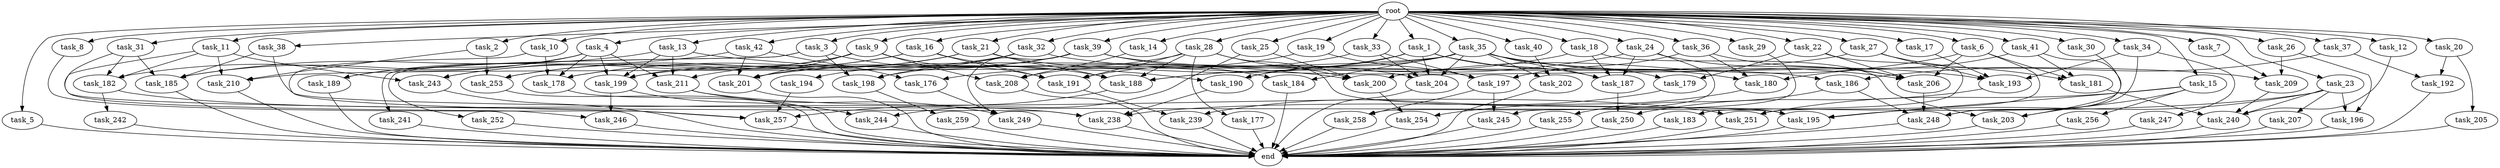 digraph G {
  root [size="0.000000"];
  task_1 [size="1.024000"];
  task_2 [size="1.024000"];
  task_3 [size="1.024000"];
  task_4 [size="1.024000"];
  task_5 [size="1.024000"];
  task_6 [size="1.024000"];
  task_7 [size="1.024000"];
  task_8 [size="1.024000"];
  task_9 [size="1.024000"];
  task_10 [size="1.024000"];
  task_11 [size="1.024000"];
  task_12 [size="1.024000"];
  task_13 [size="1.024000"];
  task_14 [size="1.024000"];
  task_15 [size="1.024000"];
  task_16 [size="1.024000"];
  task_17 [size="1.024000"];
  task_18 [size="1.024000"];
  task_19 [size="1.024000"];
  task_20 [size="1.024000"];
  task_21 [size="1.024000"];
  task_22 [size="1.024000"];
  task_23 [size="1.024000"];
  task_24 [size="1.024000"];
  task_25 [size="1.024000"];
  task_26 [size="1.024000"];
  task_27 [size="1.024000"];
  task_28 [size="1.024000"];
  task_29 [size="1.024000"];
  task_30 [size="1.024000"];
  task_31 [size="1.024000"];
  task_32 [size="1.024000"];
  task_33 [size="1.024000"];
  task_34 [size="1.024000"];
  task_35 [size="1.024000"];
  task_36 [size="1.024000"];
  task_37 [size="1.024000"];
  task_38 [size="1.024000"];
  task_39 [size="1.024000"];
  task_40 [size="1.024000"];
  task_41 [size="1.024000"];
  task_42 [size="1.024000"];
  task_176 [size="111669149.696000"];
  task_177 [size="309237645.312000"];
  task_178 [size="2078764171.264000"];
  task_179 [size="111669149.696000"];
  task_180 [size="1279900254.208000"];
  task_181 [size="850403524.608000"];
  task_182 [size="1632087572.480000"];
  task_183 [size="34359738.368000"];
  task_184 [size="292057776.128000"];
  task_185 [size="2448131358.720000"];
  task_186 [size="1554778161.152000"];
  task_187 [size="841813590.016000"];
  task_188 [size="1468878815.232000"];
  task_189 [size="773094113.280000"];
  task_190 [size="420906795.008000"];
  task_191 [size="1254130450.432000"];
  task_192 [size="773094113.280000"];
  task_193 [size="678604832.768000"];
  task_194 [size="858993459.200000"];
  task_195 [size="1726576852.992000"];
  task_196 [size="635655159.808000"];
  task_197 [size="1666447310.848000"];
  task_198 [size="1073741824.000000"];
  task_199 [size="1022202216.448000"];
  task_200 [size="730144440.320000"];
  task_201 [size="919123001.344000"];
  task_202 [size="773094113.280000"];
  task_203 [size="1529008357.376000"];
  task_204 [size="1391569403.904000"];
  task_205 [size="77309411.328000"];
  task_206 [size="773094113.280000"];
  task_207 [size="420906795.008000"];
  task_208 [size="1606317768.704000"];
  task_209 [size="901943132.160000"];
  task_210 [size="850403524.608000"];
  task_211 [size="944892805.120000"];
  task_238 [size="1778116460.544000"];
  task_239 [size="773094113.280000"];
  task_240 [size="1116691496.960000"];
  task_241 [size="214748364.800000"];
  task_242 [size="420906795.008000"];
  task_243 [size="601295421.440000"];
  task_244 [size="523986010.112000"];
  task_245 [size="1408749273.088000"];
  task_246 [size="292057776.128000"];
  task_247 [size="309237645.312000"];
  task_248 [size="867583393.792000"];
  task_249 [size="1864015806.464000"];
  task_250 [size="1099511627.776000"];
  task_251 [size="523986010.112000"];
  task_252 [size="214748364.800000"];
  task_253 [size="1554778161.152000"];
  task_254 [size="429496729.600000"];
  task_255 [size="309237645.312000"];
  task_256 [size="137438953.472000"];
  task_257 [size="1219770712.064000"];
  task_258 [size="893353197.568000"];
  task_259 [size="214748364.800000"];
  end [size="0.000000"];

  root -> task_1 [size="1.000000"];
  root -> task_2 [size="1.000000"];
  root -> task_3 [size="1.000000"];
  root -> task_4 [size="1.000000"];
  root -> task_5 [size="1.000000"];
  root -> task_6 [size="1.000000"];
  root -> task_7 [size="1.000000"];
  root -> task_8 [size="1.000000"];
  root -> task_9 [size="1.000000"];
  root -> task_10 [size="1.000000"];
  root -> task_11 [size="1.000000"];
  root -> task_12 [size="1.000000"];
  root -> task_13 [size="1.000000"];
  root -> task_14 [size="1.000000"];
  root -> task_15 [size="1.000000"];
  root -> task_16 [size="1.000000"];
  root -> task_17 [size="1.000000"];
  root -> task_18 [size="1.000000"];
  root -> task_19 [size="1.000000"];
  root -> task_20 [size="1.000000"];
  root -> task_21 [size="1.000000"];
  root -> task_22 [size="1.000000"];
  root -> task_23 [size="1.000000"];
  root -> task_24 [size="1.000000"];
  root -> task_25 [size="1.000000"];
  root -> task_26 [size="1.000000"];
  root -> task_27 [size="1.000000"];
  root -> task_28 [size="1.000000"];
  root -> task_29 [size="1.000000"];
  root -> task_30 [size="1.000000"];
  root -> task_31 [size="1.000000"];
  root -> task_32 [size="1.000000"];
  root -> task_33 [size="1.000000"];
  root -> task_34 [size="1.000000"];
  root -> task_35 [size="1.000000"];
  root -> task_36 [size="1.000000"];
  root -> task_37 [size="1.000000"];
  root -> task_38 [size="1.000000"];
  root -> task_39 [size="1.000000"];
  root -> task_40 [size="1.000000"];
  root -> task_41 [size="1.000000"];
  root -> task_42 [size="1.000000"];
  task_1 -> task_176 [size="33554432.000000"];
  task_1 -> task_180 [size="33554432.000000"];
  task_1 -> task_187 [size="33554432.000000"];
  task_1 -> task_190 [size="33554432.000000"];
  task_1 -> task_204 [size="33554432.000000"];
  task_2 -> task_210 [size="679477248.000000"];
  task_2 -> task_253 [size="679477248.000000"];
  task_3 -> task_188 [size="209715200.000000"];
  task_3 -> task_198 [size="209715200.000000"];
  task_3 -> task_241 [size="209715200.000000"];
  task_3 -> task_252 [size="209715200.000000"];
  task_4 -> task_178 [size="679477248.000000"];
  task_4 -> task_182 [size="679477248.000000"];
  task_4 -> task_185 [size="679477248.000000"];
  task_4 -> task_189 [size="679477248.000000"];
  task_4 -> task_199 [size="679477248.000000"];
  task_4 -> task_211 [size="679477248.000000"];
  task_5 -> end [size="1.000000"];
  task_6 -> task_181 [size="75497472.000000"];
  task_6 -> task_200 [size="75497472.000000"];
  task_6 -> task_206 [size="75497472.000000"];
  task_6 -> task_251 [size="75497472.000000"];
  task_7 -> task_209 [size="134217728.000000"];
  task_8 -> task_257 [size="679477248.000000"];
  task_9 -> task_191 [size="209715200.000000"];
  task_9 -> task_199 [size="209715200.000000"];
  task_9 -> task_201 [size="209715200.000000"];
  task_9 -> task_208 [size="209715200.000000"];
  task_9 -> task_243 [size="209715200.000000"];
  task_10 -> task_178 [size="301989888.000000"];
  task_10 -> task_257 [size="301989888.000000"];
  task_11 -> task_182 [size="75497472.000000"];
  task_11 -> task_210 [size="75497472.000000"];
  task_11 -> task_243 [size="75497472.000000"];
  task_11 -> task_246 [size="75497472.000000"];
  task_12 -> task_240 [size="134217728.000000"];
  task_13 -> task_185 [size="33554432.000000"];
  task_13 -> task_199 [size="33554432.000000"];
  task_13 -> task_200 [size="33554432.000000"];
  task_13 -> task_211 [size="33554432.000000"];
  task_14 -> task_208 [size="679477248.000000"];
  task_15 -> task_195 [size="134217728.000000"];
  task_15 -> task_203 [size="134217728.000000"];
  task_15 -> task_251 [size="134217728.000000"];
  task_15 -> task_256 [size="134217728.000000"];
  task_16 -> task_190 [size="301989888.000000"];
  task_16 -> task_191 [size="301989888.000000"];
  task_16 -> task_243 [size="301989888.000000"];
  task_16 -> task_253 [size="301989888.000000"];
  task_17 -> task_193 [size="209715200.000000"];
  task_18 -> task_187 [size="679477248.000000"];
  task_18 -> task_188 [size="679477248.000000"];
  task_18 -> task_203 [size="679477248.000000"];
  task_19 -> task_197 [size="679477248.000000"];
  task_19 -> task_208 [size="679477248.000000"];
  task_20 -> task_192 [size="75497472.000000"];
  task_20 -> task_205 [size="75497472.000000"];
  task_21 -> task_178 [size="209715200.000000"];
  task_21 -> task_184 [size="209715200.000000"];
  task_21 -> task_188 [size="209715200.000000"];
  task_21 -> task_211 [size="209715200.000000"];
  task_22 -> task_179 [size="33554432.000000"];
  task_22 -> task_183 [size="33554432.000000"];
  task_22 -> task_206 [size="33554432.000000"];
  task_23 -> task_195 [size="411041792.000000"];
  task_23 -> task_196 [size="411041792.000000"];
  task_23 -> task_207 [size="411041792.000000"];
  task_23 -> task_238 [size="411041792.000000"];
  task_23 -> task_240 [size="411041792.000000"];
  task_24 -> task_187 [size="33554432.000000"];
  task_24 -> task_188 [size="33554432.000000"];
  task_24 -> task_206 [size="33554432.000000"];
  task_24 -> task_258 [size="33554432.000000"];
  task_25 -> task_200 [size="301989888.000000"];
  task_25 -> task_244 [size="301989888.000000"];
  task_26 -> task_196 [size="209715200.000000"];
  task_26 -> task_209 [size="209715200.000000"];
  task_27 -> task_181 [size="75497472.000000"];
  task_27 -> task_193 [size="75497472.000000"];
  task_27 -> task_201 [size="75497472.000000"];
  task_28 -> task_177 [size="301989888.000000"];
  task_28 -> task_188 [size="301989888.000000"];
  task_28 -> task_191 [size="301989888.000000"];
  task_28 -> task_195 [size="301989888.000000"];
  task_28 -> task_198 [size="301989888.000000"];
  task_28 -> task_200 [size="301989888.000000"];
  task_29 -> task_245 [size="536870912.000000"];
  task_30 -> task_248 [size="33554432.000000"];
  task_31 -> task_182 [size="838860800.000000"];
  task_31 -> task_185 [size="838860800.000000"];
  task_31 -> task_238 [size="838860800.000000"];
  task_32 -> task_198 [size="536870912.000000"];
  task_32 -> task_201 [size="536870912.000000"];
  task_32 -> task_209 [size="536870912.000000"];
  task_32 -> task_253 [size="536870912.000000"];
  task_33 -> task_191 [size="411041792.000000"];
  task_33 -> task_197 [size="411041792.000000"];
  task_33 -> task_204 [size="411041792.000000"];
  task_34 -> task_193 [size="301989888.000000"];
  task_34 -> task_247 [size="301989888.000000"];
  task_34 -> task_248 [size="301989888.000000"];
  task_35 -> task_179 [size="75497472.000000"];
  task_35 -> task_184 [size="75497472.000000"];
  task_35 -> task_187 [size="75497472.000000"];
  task_35 -> task_190 [size="75497472.000000"];
  task_35 -> task_193 [size="75497472.000000"];
  task_35 -> task_199 [size="75497472.000000"];
  task_35 -> task_202 [size="75497472.000000"];
  task_35 -> task_204 [size="75497472.000000"];
  task_35 -> task_206 [size="75497472.000000"];
  task_35 -> task_210 [size="75497472.000000"];
  task_36 -> task_180 [size="536870912.000000"];
  task_36 -> task_197 [size="536870912.000000"];
  task_36 -> task_206 [size="536870912.000000"];
  task_37 -> task_186 [size="679477248.000000"];
  task_37 -> task_192 [size="679477248.000000"];
  task_38 -> task_185 [size="838860800.000000"];
  task_38 -> task_195 [size="838860800.000000"];
  task_39 -> task_178 [size="838860800.000000"];
  task_39 -> task_186 [size="838860800.000000"];
  task_39 -> task_194 [size="838860800.000000"];
  task_39 -> task_204 [size="838860800.000000"];
  task_39 -> task_249 [size="838860800.000000"];
  task_40 -> task_202 [size="679477248.000000"];
  task_41 -> task_180 [size="679477248.000000"];
  task_41 -> task_181 [size="679477248.000000"];
  task_41 -> task_203 [size="679477248.000000"];
  task_42 -> task_176 [size="75497472.000000"];
  task_42 -> task_189 [size="75497472.000000"];
  task_42 -> task_201 [size="75497472.000000"];
  task_176 -> task_249 [size="679477248.000000"];
  task_177 -> end [size="1.000000"];
  task_178 -> end [size="1.000000"];
  task_179 -> task_239 [size="679477248.000000"];
  task_180 -> task_254 [size="209715200.000000"];
  task_181 -> task_240 [size="134217728.000000"];
  task_182 -> task_238 [size="411041792.000000"];
  task_182 -> task_242 [size="411041792.000000"];
  task_183 -> end [size="1.000000"];
  task_184 -> end [size="1.000000"];
  task_185 -> end [size="1.000000"];
  task_186 -> task_248 [size="301989888.000000"];
  task_186 -> task_255 [size="301989888.000000"];
  task_187 -> task_250 [size="536870912.000000"];
  task_188 -> task_257 [size="75497472.000000"];
  task_189 -> end [size="1.000000"];
  task_190 -> task_238 [size="75497472.000000"];
  task_191 -> task_239 [size="75497472.000000"];
  task_192 -> end [size="1.000000"];
  task_193 -> task_250 [size="536870912.000000"];
  task_194 -> task_257 [size="134217728.000000"];
  task_195 -> end [size="1.000000"];
  task_196 -> end [size="1.000000"];
  task_197 -> task_245 [size="838860800.000000"];
  task_197 -> task_258 [size="838860800.000000"];
  task_198 -> task_259 [size="209715200.000000"];
  task_199 -> task_244 [size="209715200.000000"];
  task_199 -> task_246 [size="209715200.000000"];
  task_200 -> task_254 [size="209715200.000000"];
  task_201 -> end [size="1.000000"];
  task_202 -> end [size="1.000000"];
  task_203 -> end [size="1.000000"];
  task_204 -> end [size="1.000000"];
  task_205 -> end [size="1.000000"];
  task_206 -> task_248 [size="209715200.000000"];
  task_207 -> end [size="1.000000"];
  task_208 -> end [size="1.000000"];
  task_209 -> task_240 [size="411041792.000000"];
  task_210 -> end [size="1.000000"];
  task_211 -> task_249 [size="301989888.000000"];
  task_211 -> task_251 [size="301989888.000000"];
  task_238 -> end [size="1.000000"];
  task_239 -> end [size="1.000000"];
  task_240 -> end [size="1.000000"];
  task_241 -> end [size="1.000000"];
  task_242 -> end [size="1.000000"];
  task_243 -> end [size="1.000000"];
  task_244 -> end [size="1.000000"];
  task_245 -> end [size="1.000000"];
  task_246 -> end [size="1.000000"];
  task_247 -> end [size="1.000000"];
  task_248 -> end [size="1.000000"];
  task_249 -> end [size="1.000000"];
  task_250 -> end [size="1.000000"];
  task_251 -> end [size="1.000000"];
  task_252 -> end [size="1.000000"];
  task_253 -> end [size="1.000000"];
  task_254 -> end [size="1.000000"];
  task_255 -> end [size="1.000000"];
  task_256 -> end [size="1.000000"];
  task_257 -> end [size="1.000000"];
  task_258 -> end [size="1.000000"];
  task_259 -> end [size="1.000000"];
}
